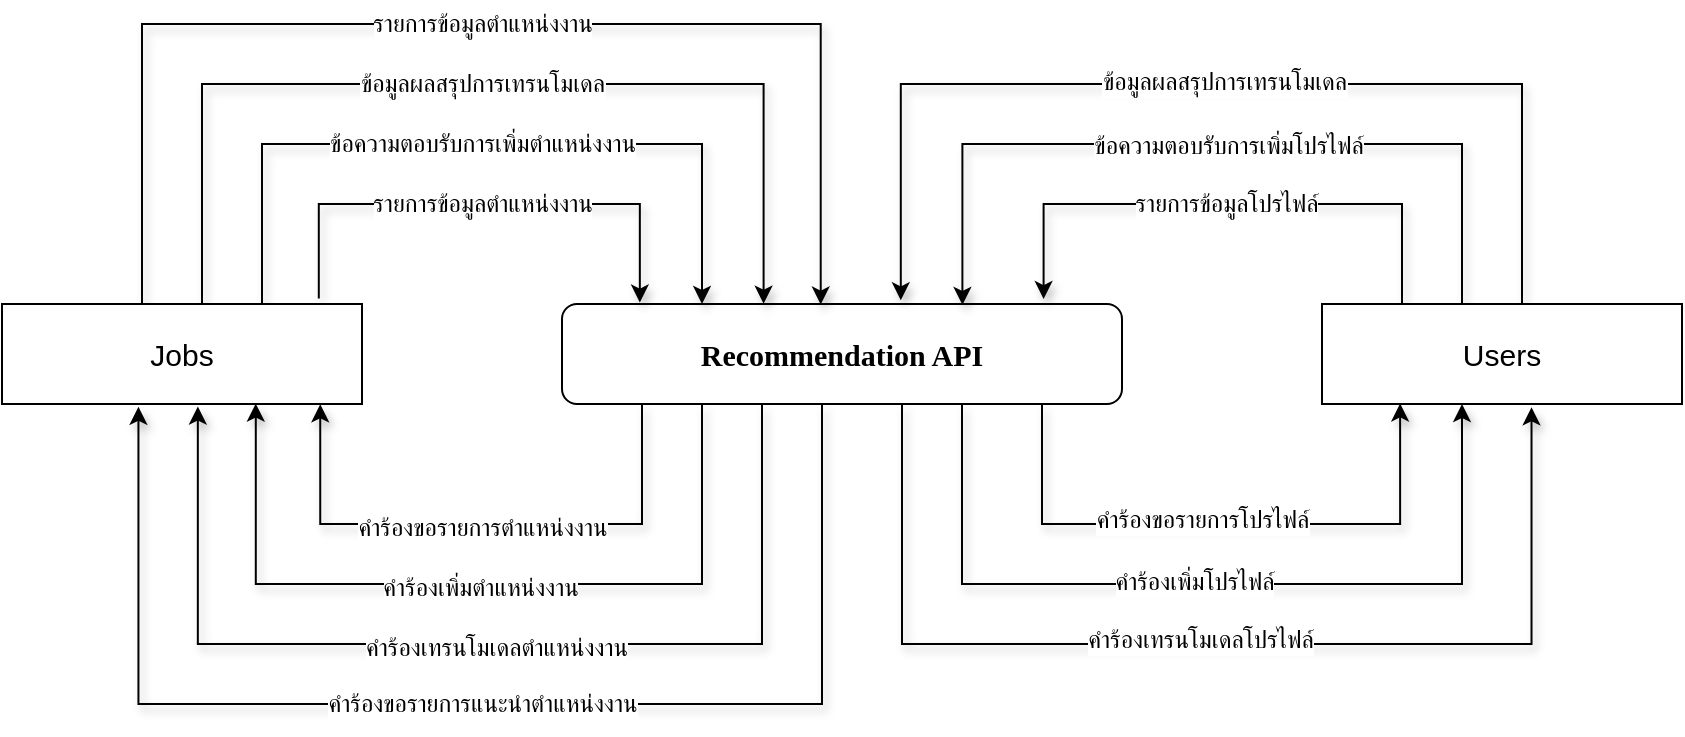 <mxfile version="13.11.0" type="device"><diagram id="gTL2NRNVBc_gCjBmJ3qB" name="Page-1"><mxGraphModel dx="981" dy="512" grid="1" gridSize="10" guides="1" tooltips="1" connect="1" arrows="1" fold="1" page="1" pageScale="1" pageWidth="827" pageHeight="1169" math="0" shadow="0"><root><mxCell id="0"/><mxCell id="1" parent="0"/><mxCell id="rnLp-wMI0_wJQ1YF70V2-6" value="&lt;font style=&quot;font-size: 12px&quot;&gt;คำร้องขอรายการตำแหน่งงาน&lt;/font&gt;" style="edgeStyle=elbowEdgeStyle;rounded=0;orthogonalLoop=1;jettySize=auto;html=1;entryX=0.884;entryY=1.003;entryDx=0;entryDy=0;shadow=1;startArrow=none;startFill=0;endArrow=classic;endFill=1;fontSize=15;entryPerimeter=0;" edge="1" parent="1" source="5XoVbQvNY0BQV6rJ0svy-1" target="rnLp-wMI0_wJQ1YF70V2-1"><mxGeometry relative="1" as="geometry"><Array as="points"><mxPoint x="360" y="400"/><mxPoint x="140" y="400"/><mxPoint x="360" y="400"/><mxPoint x="310" y="400"/><mxPoint x="440" y="390"/></Array></mxGeometry></mxCell><mxCell id="rnLp-wMI0_wJQ1YF70V2-8" value="&lt;font style=&quot;font-size: 12px&quot;&gt;คำร้องเพิ่มตำแหน่งงาน&lt;/font&gt;" style="edgeStyle=elbowEdgeStyle;rounded=0;orthogonalLoop=1;jettySize=auto;html=1;entryX=0.705;entryY=0.996;entryDx=0;entryDy=0;entryPerimeter=0;shadow=1;startArrow=none;startFill=0;endArrow=classic;endFill=1;fontSize=15;" edge="1" parent="1" source="5XoVbQvNY0BQV6rJ0svy-1" target="rnLp-wMI0_wJQ1YF70V2-1"><mxGeometry relative="1" as="geometry"><Array as="points"><mxPoint x="390" y="430"/></Array></mxGeometry></mxCell><mxCell id="rnLp-wMI0_wJQ1YF70V2-10" style="edgeStyle=elbowEdgeStyle;rounded=0;orthogonalLoop=1;jettySize=auto;elbow=vertical;html=1;shadow=1;startArrow=none;startFill=0;endArrow=classic;endFill=1;fontSize=15;entryX=0.544;entryY=1.025;entryDx=0;entryDy=0;entryPerimeter=0;" edge="1" parent="1" source="5XoVbQvNY0BQV6rJ0svy-1" target="rnLp-wMI0_wJQ1YF70V2-1"><mxGeometry relative="1" as="geometry"><Array as="points"><mxPoint x="420" y="460"/><mxPoint x="290" y="460"/></Array></mxGeometry></mxCell><mxCell id="rnLp-wMI0_wJQ1YF70V2-11" value="&lt;font style=&quot;font-size: 12px&quot;&gt;คำร้องเทรนโมเดลตำแหน่งงาน&lt;/font&gt;" style="edgeLabel;html=1;align=center;verticalAlign=middle;resizable=0;points=[];fontSize=15;" vertex="1" connectable="0" parent="rnLp-wMI0_wJQ1YF70V2-10"><mxGeometry x="-0.029" relative="1" as="geometry"><mxPoint as="offset"/></mxGeometry></mxCell><mxCell id="rnLp-wMI0_wJQ1YF70V2-12" value="คำร้องขอรายการแนะนำตำแหน่งงาน" style="edgeStyle=elbowEdgeStyle;rounded=0;orthogonalLoop=1;jettySize=auto;elbow=vertical;html=1;shadow=1;startArrow=none;startFill=0;endArrow=classic;endFill=1;fontSize=12;entryX=0.379;entryY=1.028;entryDx=0;entryDy=0;entryPerimeter=0;" edge="1" parent="1" source="5XoVbQvNY0BQV6rJ0svy-1" target="rnLp-wMI0_wJQ1YF70V2-1"><mxGeometry relative="1" as="geometry"><mxPoint x="115" y="340" as="targetPoint"/><Array as="points"><mxPoint x="450" y="490"/><mxPoint x="280" y="490"/></Array></mxGeometry></mxCell><mxCell id="rnLp-wMI0_wJQ1YF70V2-24" style="edgeStyle=elbowEdgeStyle;rounded=0;orthogonalLoop=1;jettySize=auto;elbow=vertical;html=1;entryX=0.217;entryY=0.994;entryDx=0;entryDy=0;entryPerimeter=0;shadow=1;startArrow=none;startFill=0;endArrow=classic;endFill=1;fontSize=12;" edge="1" parent="1" source="5XoVbQvNY0BQV6rJ0svy-1" target="rnLp-wMI0_wJQ1YF70V2-22"><mxGeometry relative="1" as="geometry"><Array as="points"><mxPoint x="560" y="400"/><mxPoint x="620" y="380"/></Array></mxGeometry></mxCell><mxCell id="rnLp-wMI0_wJQ1YF70V2-27" value="คำร้องขอรายการโปรไฟล์" style="edgeLabel;html=1;align=center;verticalAlign=middle;resizable=0;points=[];fontSize=12;" vertex="1" connectable="0" parent="rnLp-wMI0_wJQ1YF70V2-24"><mxGeometry x="-0.064" y="2" relative="1" as="geometry"><mxPoint as="offset"/></mxGeometry></mxCell><mxCell id="rnLp-wMI0_wJQ1YF70V2-25" style="edgeStyle=elbowEdgeStyle;rounded=0;orthogonalLoop=1;jettySize=auto;elbow=vertical;html=1;shadow=1;startArrow=none;startFill=0;endArrow=classic;endFill=1;fontSize=12;" edge="1" parent="1" source="5XoVbQvNY0BQV6rJ0svy-1"><mxGeometry relative="1" as="geometry"><mxPoint x="770" y="340" as="targetPoint"/><Array as="points"><mxPoint x="520" y="430"/></Array></mxGeometry></mxCell><mxCell id="rnLp-wMI0_wJQ1YF70V2-28" value="คำร้องเพิ่มโปรไฟล์" style="edgeLabel;html=1;align=center;verticalAlign=middle;resizable=0;points=[];fontSize=12;" vertex="1" connectable="0" parent="rnLp-wMI0_wJQ1YF70V2-25"><mxGeometry x="-0.041" y="1" relative="1" as="geometry"><mxPoint as="offset"/></mxGeometry></mxCell><mxCell id="rnLp-wMI0_wJQ1YF70V2-26" style="edgeStyle=elbowEdgeStyle;rounded=0;orthogonalLoop=1;jettySize=auto;elbow=vertical;html=1;shadow=1;startArrow=none;startFill=0;endArrow=classic;endFill=1;fontSize=12;entryX=0.582;entryY=1.033;entryDx=0;entryDy=0;entryPerimeter=0;" edge="1" parent="1" source="5XoVbQvNY0BQV6rJ0svy-1" target="rnLp-wMI0_wJQ1YF70V2-22"><mxGeometry relative="1" as="geometry"><mxPoint x="805" y="344" as="targetPoint"/><Array as="points"><mxPoint x="490" y="460"/></Array></mxGeometry></mxCell><mxCell id="rnLp-wMI0_wJQ1YF70V2-29" value="คำร้องเทรนโมเดลโปรไฟล์" style="edgeLabel;html=1;align=center;verticalAlign=middle;resizable=0;points=[];fontSize=12;" vertex="1" connectable="0" parent="rnLp-wMI0_wJQ1YF70V2-26"><mxGeometry x="-0.029" y="2" relative="1" as="geometry"><mxPoint as="offset"/></mxGeometry></mxCell><mxCell id="5XoVbQvNY0BQV6rJ0svy-1" value="&lt;p&gt;&lt;font face=&quot;Tahoma&quot;&gt;&lt;span style=&quot;font-size: 15px&quot;&gt;&lt;b&gt;Recommendation API&lt;/b&gt;&lt;/span&gt;&lt;/font&gt;&lt;/p&gt;" style="rounded=1;whiteSpace=wrap;html=1;spacing=30;spacingTop=0;" parent="1" vertex="1"><mxGeometry x="320" y="290" width="280" height="50" as="geometry"/></mxCell><mxCell id="rnLp-wMI0_wJQ1YF70V2-18" value="รายการข้อมูลตำแหน่งงาน" style="edgeStyle=elbowEdgeStyle;rounded=0;orthogonalLoop=1;jettySize=auto;elbow=vertical;html=1;entryX=0.139;entryY=-0.014;entryDx=0;entryDy=0;entryPerimeter=0;shadow=1;startArrow=none;startFill=0;endArrow=classic;endFill=1;fontSize=12;exitX=0.88;exitY=-0.054;exitDx=0;exitDy=0;exitPerimeter=0;" edge="1" parent="1" source="rnLp-wMI0_wJQ1YF70V2-1" target="5XoVbQvNY0BQV6rJ0svy-1"><mxGeometry relative="1" as="geometry"><Array as="points"><mxPoint x="290" y="240"/></Array></mxGeometry></mxCell><mxCell id="rnLp-wMI0_wJQ1YF70V2-19" value="ข้อความตอบรับการเพิ่มตำแหน่งงาน" style="edgeStyle=elbowEdgeStyle;rounded=0;orthogonalLoop=1;jettySize=auto;elbow=vertical;html=1;entryX=0.25;entryY=0;entryDx=0;entryDy=0;shadow=1;startArrow=none;startFill=0;endArrow=classic;endFill=1;fontSize=12;" edge="1" parent="1" source="rnLp-wMI0_wJQ1YF70V2-1" target="5XoVbQvNY0BQV6rJ0svy-1"><mxGeometry relative="1" as="geometry"><Array as="points"><mxPoint x="170" y="210"/><mxPoint x="310" y="210"/><mxPoint x="170" y="220"/><mxPoint x="280" y="220"/></Array></mxGeometry></mxCell><mxCell id="rnLp-wMI0_wJQ1YF70V2-20" value="ข้อมูลผลสรุปการเทรนโมเดล" style="edgeStyle=elbowEdgeStyle;rounded=0;orthogonalLoop=1;jettySize=auto;elbow=vertical;html=1;entryX=0.36;entryY=-0.003;entryDx=0;entryDy=0;entryPerimeter=0;shadow=1;startArrow=none;startFill=0;endArrow=classic;endFill=1;fontSize=12;" edge="1" parent="1" source="rnLp-wMI0_wJQ1YF70V2-1" target="5XoVbQvNY0BQV6rJ0svy-1"><mxGeometry relative="1" as="geometry"><Array as="points"><mxPoint x="140" y="180"/><mxPoint x="270" y="180"/></Array></mxGeometry></mxCell><mxCell id="rnLp-wMI0_wJQ1YF70V2-21" value="รายการข้อมูลตำแหน่งงาน" style="edgeStyle=elbowEdgeStyle;rounded=0;orthogonalLoop=1;jettySize=auto;elbow=vertical;html=1;entryX=0.462;entryY=0.006;entryDx=0;entryDy=0;entryPerimeter=0;shadow=1;startArrow=none;startFill=0;endArrow=classic;endFill=1;fontSize=12;" edge="1" parent="1" source="rnLp-wMI0_wJQ1YF70V2-1" target="5XoVbQvNY0BQV6rJ0svy-1"><mxGeometry relative="1" as="geometry"><Array as="points"><mxPoint x="110" y="150"/><mxPoint x="110" y="150"/><mxPoint x="260" y="150"/></Array></mxGeometry></mxCell><mxCell id="rnLp-wMI0_wJQ1YF70V2-1" value="Jobs" style="rounded=0;whiteSpace=wrap;html=1;fontSize=15;" vertex="1" parent="1"><mxGeometry x="40" y="290" width="180" height="50" as="geometry"/></mxCell><mxCell id="rnLp-wMI0_wJQ1YF70V2-30" value="รายการข้อมูลโปรไฟล์" style="edgeStyle=elbowEdgeStyle;rounded=0;orthogonalLoop=1;jettySize=auto;elbow=vertical;html=1;entryX=0.86;entryY=-0.049;entryDx=0;entryDy=0;entryPerimeter=0;shadow=1;startArrow=none;startFill=0;endArrow=classic;endFill=1;fontSize=12;" edge="1" parent="1" source="rnLp-wMI0_wJQ1YF70V2-22" target="5XoVbQvNY0BQV6rJ0svy-1"><mxGeometry relative="1" as="geometry"><Array as="points"><mxPoint x="740" y="240"/><mxPoint x="680" y="240"/></Array></mxGeometry></mxCell><mxCell id="rnLp-wMI0_wJQ1YF70V2-31" style="edgeStyle=elbowEdgeStyle;rounded=0;orthogonalLoop=1;jettySize=auto;elbow=vertical;html=1;entryX=0.715;entryY=0.009;entryDx=0;entryDy=0;entryPerimeter=0;shadow=1;startArrow=none;startFill=0;endArrow=classic;endFill=1;fontSize=12;" edge="1" parent="1" source="rnLp-wMI0_wJQ1YF70V2-22" target="5XoVbQvNY0BQV6rJ0svy-1"><mxGeometry relative="1" as="geometry"><Array as="points"><mxPoint x="770" y="210"/><mxPoint x="690" y="210"/></Array></mxGeometry></mxCell><mxCell id="rnLp-wMI0_wJQ1YF70V2-34" value="ข้อความตอบรับการเพิ่มโปรไฟล์" style="edgeLabel;html=1;align=center;verticalAlign=middle;resizable=0;points=[];fontSize=12;" vertex="1" connectable="0" parent="rnLp-wMI0_wJQ1YF70V2-31"><mxGeometry x="-0.038" y="1" relative="1" as="geometry"><mxPoint as="offset"/></mxGeometry></mxCell><mxCell id="rnLp-wMI0_wJQ1YF70V2-32" style="edgeStyle=elbowEdgeStyle;rounded=0;orthogonalLoop=1;jettySize=auto;elbow=vertical;html=1;entryX=0.605;entryY=-0.037;entryDx=0;entryDy=0;entryPerimeter=0;shadow=1;startArrow=none;startFill=0;endArrow=classic;endFill=1;fontSize=12;" edge="1" parent="1" source="rnLp-wMI0_wJQ1YF70V2-22" target="5XoVbQvNY0BQV6rJ0svy-1"><mxGeometry relative="1" as="geometry"><Array as="points"><mxPoint x="800" y="180"/><mxPoint x="810" y="180"/><mxPoint x="690" y="180"/></Array></mxGeometry></mxCell><mxCell id="rnLp-wMI0_wJQ1YF70V2-35" value="ข้อมูลผลสรุปการเทรนโมเดล" style="edgeLabel;html=1;align=center;verticalAlign=middle;resizable=0;points=[];fontSize=12;" vertex="1" connectable="0" parent="rnLp-wMI0_wJQ1YF70V2-32"><mxGeometry x="-0.018" y="-1" relative="1" as="geometry"><mxPoint as="offset"/></mxGeometry></mxCell><mxCell id="rnLp-wMI0_wJQ1YF70V2-22" value="Users" style="rounded=0;whiteSpace=wrap;html=1;fontSize=15;" vertex="1" parent="1"><mxGeometry x="700" y="290" width="180" height="50" as="geometry"/></mxCell></root></mxGraphModel></diagram></mxfile>